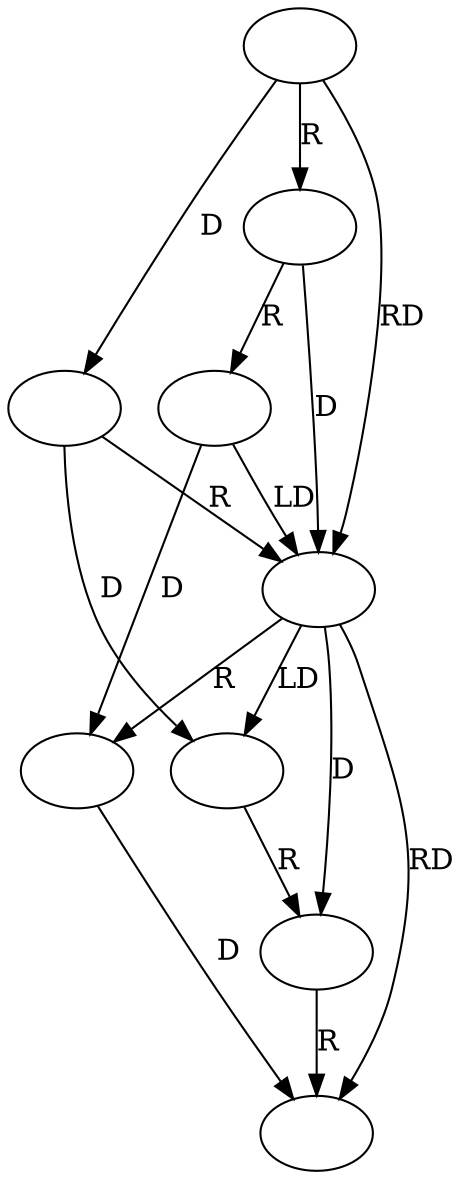 # -----------------------------------------------------------------------------
# Starting graph for the tic-tac-toe example.
#
# This graph represents the game board as a 3x3 grid. Each cell of the grid is
# represented by a node. The edges between nodes represents the adjacency of
# the cells in the grid. The edges are labeled with the direction of the
# adjacency: R for right, D for down, RD for right-down and LD for left-down.
#
# 1 -R> 2 -R> 3
# |\    |   / |
# D RD  D LD  D
# v   \ v/    v
# 4 -R> 5 -R> 6
# |   / |\    |
# D LD  D RD  D
# v/    v   \ v
# 7 -R> 8 -R> 9
#
# The label for each node is the empty string, representing an empty cell.
# -----------------------------------------------------------------------------

digraph G
{
  # Empty nodes for each cell of the grid
  1 [label=""];
  2 [label=""];
  3 [label=""];
  4 [label=""];
  5 [label=""];
  6 [label=""];
  7 [label=""];
  8 [label=""];
  9 [label=""];
  
  # Horizontal edges
  1 -> 2 [label="R"];
  2 -> 3 [label="R"];
  4 -> 5 [label="R"];
  5 -> 6 [label="R"];
  7 -> 8 [label="R"];
  8 -> 9 [label="R"];
  
  # Vertical edges
  1 -> 4 [label="D"];
  4 -> 7 [label="D"];
  2 -> 5 [label="D"];
  5 -> 8 [label="D"];
  3 -> 6 [label="D"];
  6 -> 9 [label="D"];
  
  # Diagonal edges
  1 -> 5 [label="RD"];
  5 -> 9 [label="RD"];
  3 -> 5 [label="LD"];
  5 -> 7 [label="LD"];
}